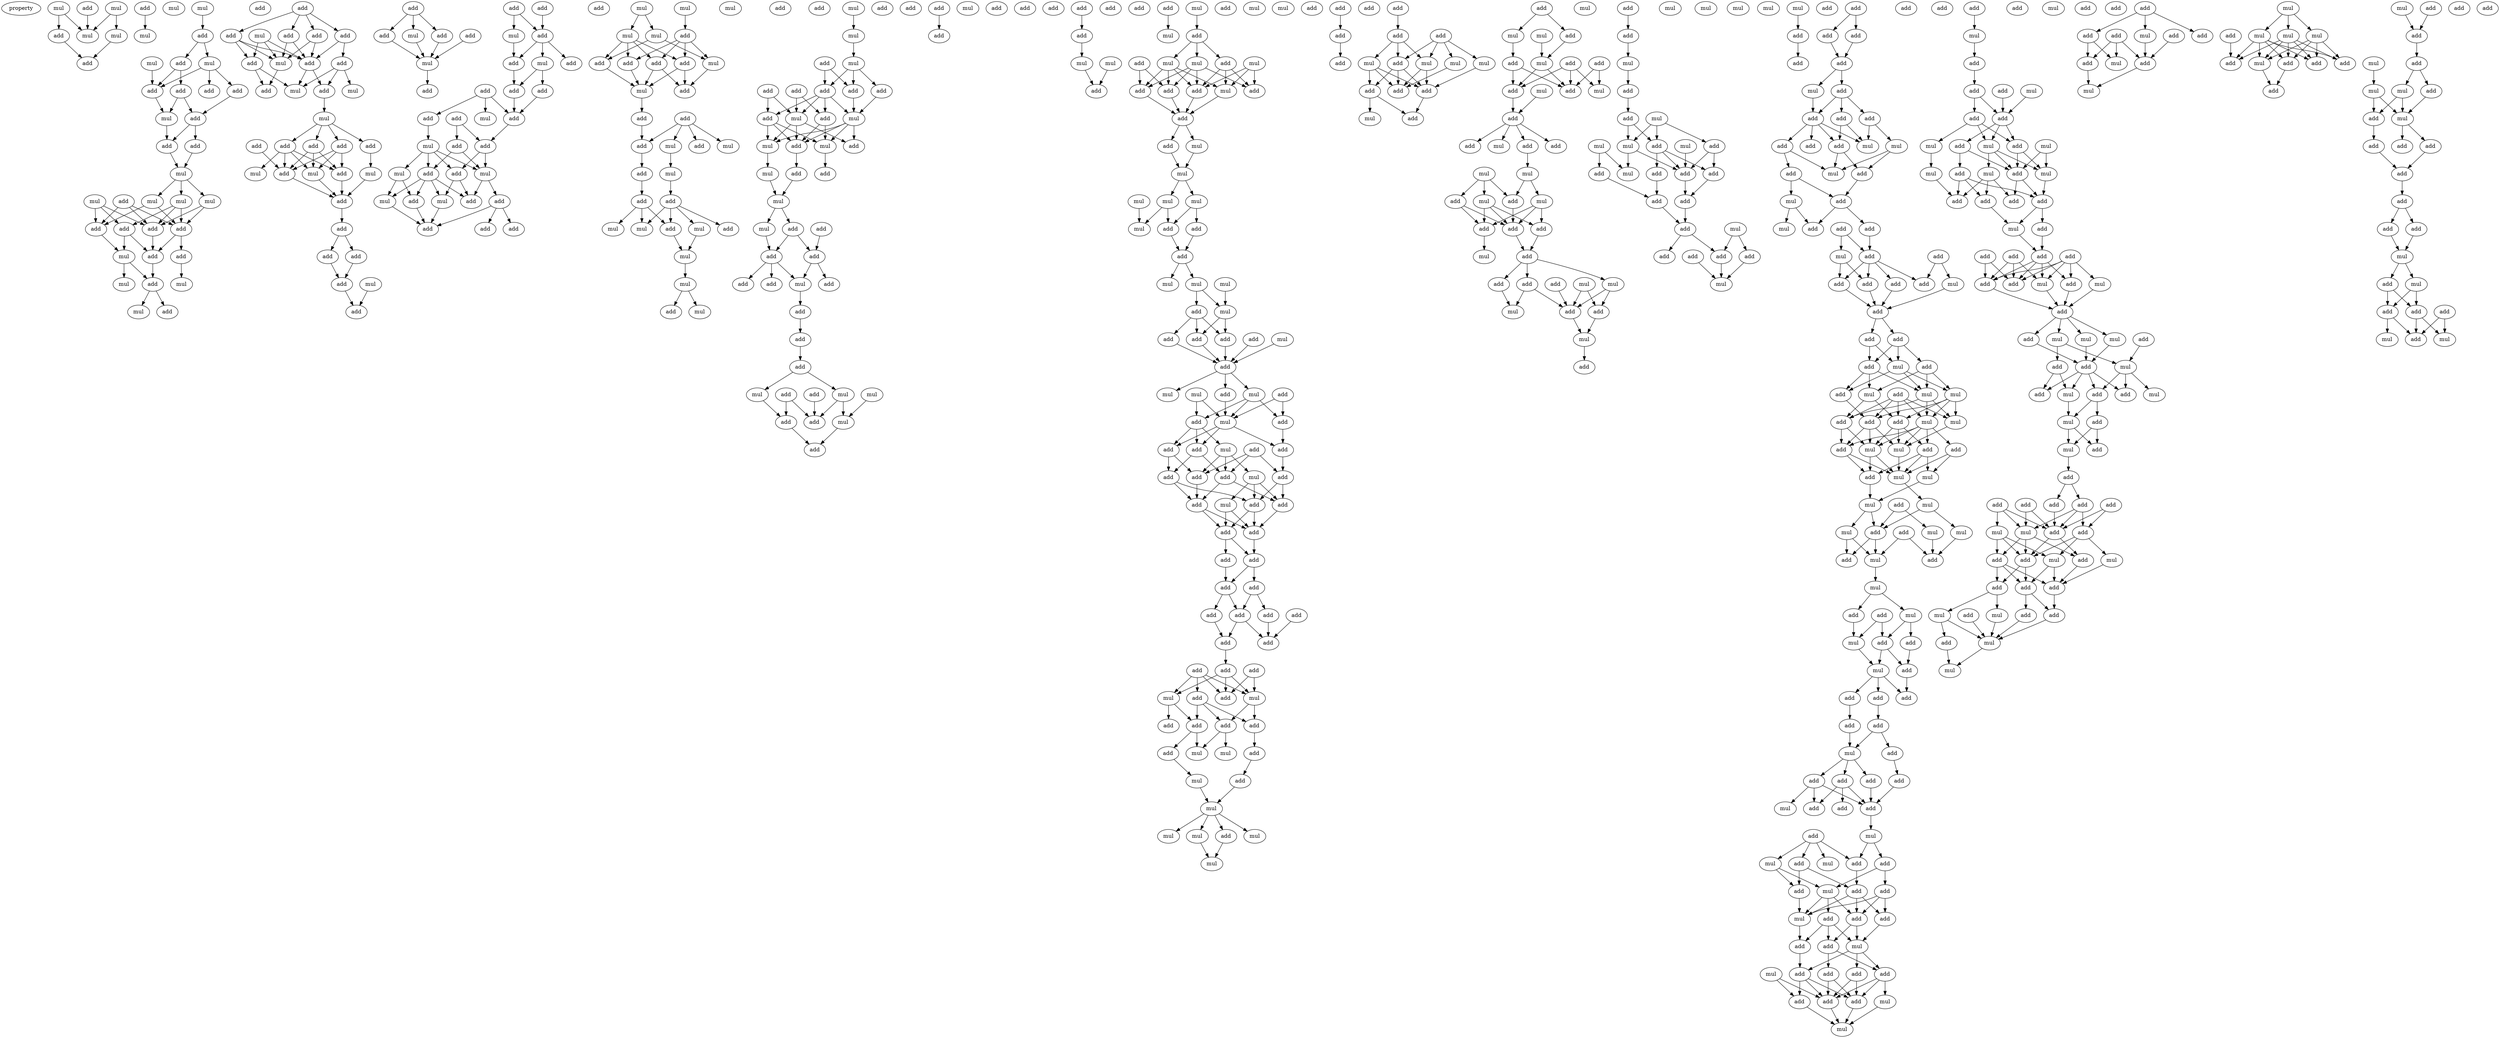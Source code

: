 digraph {
    node [fontcolor=black]
    property [mul=2,lf=1.2]
    0 [ label = mul ];
    1 [ label = mul ];
    2 [ label = add ];
    3 [ label = mul ];
    4 [ label = mul ];
    5 [ label = add ];
    6 [ label = add ];
    7 [ label = add ];
    8 [ label = mul ];
    9 [ label = mul ];
    10 [ label = mul ];
    11 [ label = add ];
    12 [ label = mul ];
    13 [ label = mul ];
    14 [ label = add ];
    15 [ label = add ];
    16 [ label = add ];
    17 [ label = add ];
    18 [ label = add ];
    19 [ label = add ];
    20 [ label = mul ];
    21 [ label = add ];
    22 [ label = add ];
    23 [ label = mul ];
    24 [ label = add ];
    25 [ label = mul ];
    26 [ label = mul ];
    27 [ label = mul ];
    28 [ label = mul ];
    29 [ label = add ];
    30 [ label = add ];
    31 [ label = add ];
    32 [ label = add ];
    33 [ label = add ];
    34 [ label = add ];
    35 [ label = mul ];
    36 [ label = mul ];
    37 [ label = add ];
    38 [ label = mul ];
    39 [ label = add ];
    40 [ label = mul ];
    41 [ label = add ];
    42 [ label = add ];
    43 [ label = add ];
    44 [ label = add ];
    45 [ label = mul ];
    46 [ label = add ];
    47 [ label = add ];
    48 [ label = add ];
    49 [ label = add ];
    50 [ label = add ];
    51 [ label = mul ];
    52 [ label = add ];
    53 [ label = mul ];
    54 [ label = add ];
    55 [ label = mul ];
    56 [ label = mul ];
    57 [ label = add ];
    58 [ label = add ];
    59 [ label = add ];
    60 [ label = add ];
    61 [ label = add ];
    62 [ label = mul ];
    63 [ label = mul ];
    64 [ label = add ];
    65 [ label = add ];
    66 [ label = mul ];
    67 [ label = add ];
    68 [ label = add ];
    69 [ label = add ];
    70 [ label = add ];
    71 [ label = add ];
    72 [ label = mul ];
    73 [ label = add ];
    74 [ label = add ];
    75 [ label = add ];
    76 [ label = mul ];
    77 [ label = add ];
    78 [ label = add ];
    79 [ label = mul ];
    80 [ label = add ];
    81 [ label = add ];
    82 [ label = add ];
    83 [ label = add ];
    84 [ label = mul ];
    85 [ label = add ];
    86 [ label = mul ];
    87 [ label = add ];
    88 [ label = add ];
    89 [ label = add ];
    90 [ label = add ];
    91 [ label = mul ];
    92 [ label = add ];
    93 [ label = add ];
    94 [ label = add ];
    95 [ label = add ];
    96 [ label = add ];
    97 [ label = add ];
    98 [ label = mul ];
    99 [ label = add ];
    100 [ label = add ];
    101 [ label = mul ];
    102 [ label = mul ];
    103 [ label = mul ];
    104 [ label = add ];
    105 [ label = add ];
    106 [ label = mul ];
    107 [ label = add ];
    108 [ label = add ];
    109 [ label = add ];
    110 [ label = add ];
    111 [ label = mul ];
    112 [ label = mul ];
    113 [ label = mul ];
    114 [ label = mul ];
    115 [ label = add ];
    116 [ label = mul ];
    117 [ label = add ];
    118 [ label = add ];
    119 [ label = add ];
    120 [ label = add ];
    121 [ label = add ];
    122 [ label = mul ];
    123 [ label = add ];
    124 [ label = add ];
    125 [ label = mul ];
    126 [ label = add ];
    127 [ label = add ];
    128 [ label = mul ];
    129 [ label = mul ];
    130 [ label = add ];
    131 [ label = add ];
    132 [ label = add ];
    133 [ label = add ];
    134 [ label = mul ];
    135 [ label = add ];
    136 [ label = mul ];
    137 [ label = mul ];
    138 [ label = mul ];
    139 [ label = mul ];
    140 [ label = mul ];
    141 [ label = add ];
    142 [ label = mul ];
    143 [ label = add ];
    144 [ label = add ];
    145 [ label = mul ];
    146 [ label = mul ];
    147 [ label = add ];
    148 [ label = add ];
    149 [ label = mul ];
    150 [ label = add ];
    151 [ label = add ];
    152 [ label = add ];
    153 [ label = add ];
    154 [ label = add ];
    155 [ label = add ];
    156 [ label = add ];
    157 [ label = add ];
    158 [ label = mul ];
    159 [ label = mul ];
    160 [ label = mul ];
    161 [ label = mul ];
    162 [ label = add ];
    163 [ label = add ];
    164 [ label = add ];
    165 [ label = mul ];
    166 [ label = add ];
    167 [ label = mul ];
    168 [ label = mul ];
    169 [ label = add ];
    170 [ label = add ];
    171 [ label = add ];
    172 [ label = add ];
    173 [ label = add ];
    174 [ label = add ];
    175 [ label = add ];
    176 [ label = add ];
    177 [ label = mul ];
    178 [ label = add ];
    179 [ label = add ];
    180 [ label = add ];
    181 [ label = add ];
    182 [ label = add ];
    183 [ label = mul ];
    184 [ label = mul ];
    185 [ label = add ];
    186 [ label = mul ];
    187 [ label = add ];
    188 [ label = add ];
    189 [ label = mul ];
    190 [ label = add ];
    191 [ label = mul ];
    192 [ label = add ];
    193 [ label = add ];
    194 [ label = add ];
    195 [ label = add ];
    196 [ label = add ];
    197 [ label = add ];
    198 [ label = add ];
    199 [ label = mul ];
    200 [ label = mul ];
    201 [ label = add ];
    202 [ label = add ];
    203 [ label = mul ];
    204 [ label = mul ];
    205 [ label = add ];
    206 [ label = add ];
    207 [ label = mul ];
    208 [ label = mul ];
    209 [ label = add ];
    210 [ label = mul ];
    211 [ label = add ];
    212 [ label = add ];
    213 [ label = mul ];
    214 [ label = add ];
    215 [ label = add ];
    216 [ label = add ];
    217 [ label = add ];
    218 [ label = mul ];
    219 [ label = add ];
    220 [ label = mul ];
    221 [ label = mul ];
    222 [ label = mul ];
    223 [ label = mul ];
    224 [ label = mul ];
    225 [ label = mul ];
    226 [ label = add ];
    227 [ label = mul ];
    228 [ label = add ];
    229 [ label = add ];
    230 [ label = mul ];
    231 [ label = mul ];
    232 [ label = mul ];
    233 [ label = add ];
    234 [ label = mul ];
    235 [ label = add ];
    236 [ label = add ];
    237 [ label = add ];
    238 [ label = mul ];
    239 [ label = add ];
    240 [ label = add ];
    241 [ label = add ];
    242 [ label = add ];
    243 [ label = mul ];
    244 [ label = mul ];
    245 [ label = mul ];
    246 [ label = add ];
    247 [ label = add ];
    248 [ label = mul ];
    249 [ label = add ];
    250 [ label = add ];
    251 [ label = mul ];
    252 [ label = add ];
    253 [ label = add ];
    254 [ label = mul ];
    255 [ label = add ];
    256 [ label = add ];
    257 [ label = add ];
    258 [ label = add ];
    259 [ label = mul ];
    260 [ label = add ];
    261 [ label = add ];
    262 [ label = add ];
    263 [ label = add ];
    264 [ label = add ];
    265 [ label = add ];
    266 [ label = add ];
    267 [ label = add ];
    268 [ label = add ];
    269 [ label = add ];
    270 [ label = add ];
    271 [ label = add ];
    272 [ label = add ];
    273 [ label = add ];
    274 [ label = add ];
    275 [ label = add ];
    276 [ label = add ];
    277 [ label = add ];
    278 [ label = mul ];
    279 [ label = add ];
    280 [ label = mul ];
    281 [ label = add ];
    282 [ label = add ];
    283 [ label = add ];
    284 [ label = add ];
    285 [ label = add ];
    286 [ label = add ];
    287 [ label = mul ];
    288 [ label = mul ];
    289 [ label = add ];
    290 [ label = mul ];
    291 [ label = add ];
    292 [ label = mul ];
    293 [ label = mul ];
    294 [ label = mul ];
    295 [ label = add ];
    296 [ label = mul ];
    297 [ label = add ];
    298 [ label = mul ];
    299 [ label = add ];
    300 [ label = add ];
    301 [ label = add ];
    302 [ label = add ];
    303 [ label = add ];
    304 [ label = add ];
    305 [ label = add ];
    306 [ label = mul ];
    307 [ label = add ];
    308 [ label = mul ];
    309 [ label = mul ];
    310 [ label = mul ];
    311 [ label = add ];
    312 [ label = add ];
    313 [ label = add ];
    314 [ label = mul ];
    315 [ label = add ];
    316 [ label = add ];
    317 [ label = mul ];
    318 [ label = mul ];
    319 [ label = add ];
    320 [ label = mul ];
    321 [ label = add ];
    322 [ label = add ];
    323 [ label = add ];
    324 [ label = add ];
    325 [ label = mul ];
    326 [ label = mul ];
    327 [ label = add ];
    328 [ label = add ];
    329 [ label = add ];
    330 [ label = mul ];
    331 [ label = add ];
    332 [ label = add ];
    333 [ label = mul ];
    334 [ label = mul ];
    335 [ label = add ];
    336 [ label = mul ];
    337 [ label = mul ];
    338 [ label = add ];
    339 [ label = add ];
    340 [ label = add ];
    341 [ label = add ];
    342 [ label = mul ];
    343 [ label = add ];
    344 [ label = add ];
    345 [ label = add ];
    346 [ label = add ];
    347 [ label = mul ];
    348 [ label = mul ];
    349 [ label = mul ];
    350 [ label = add ];
    351 [ label = add ];
    352 [ label = mul ];
    353 [ label = mul ];
    354 [ label = add ];
    355 [ label = add ];
    356 [ label = mul ];
    357 [ label = mul ];
    358 [ label = add ];
    359 [ label = mul ];
    360 [ label = mul ];
    361 [ label = add ];
    362 [ label = mul ];
    363 [ label = mul ];
    364 [ label = add ];
    365 [ label = add ];
    366 [ label = mul ];
    367 [ label = mul ];
    368 [ label = add ];
    369 [ label = mul ];
    370 [ label = add ];
    371 [ label = mul ];
    372 [ label = add ];
    373 [ label = add ];
    374 [ label = add ];
    375 [ label = add ];
    376 [ label = add ];
    377 [ label = add ];
    378 [ label = mul ];
    379 [ label = add ];
    380 [ label = add ];
    381 [ label = add ];
    382 [ label = add ];
    383 [ label = mul ];
    384 [ label = mul ];
    385 [ label = add ];
    386 [ label = add ];
    387 [ label = add ];
    388 [ label = add ];
    389 [ label = add ];
    390 [ label = add ];
    391 [ label = add ];
    392 [ label = add ];
    393 [ label = mul ];
    394 [ label = add ];
    395 [ label = add ];
    396 [ label = add ];
    397 [ label = add ];
    398 [ label = mul ];
    399 [ label = add ];
    400 [ label = add ];
    401 [ label = add ];
    402 [ label = mul ];
    403 [ label = add ];
    404 [ label = mul ];
    405 [ label = add ];
    406 [ label = add ];
    407 [ label = mul ];
    408 [ label = add ];
    409 [ label = add ];
    410 [ label = mul ];
    411 [ label = add ];
    412 [ label = mul ];
    413 [ label = add ];
    414 [ label = add ];
    415 [ label = mul ];
    416 [ label = add ];
    417 [ label = add ];
    418 [ label = add ];
    419 [ label = add ];
    420 [ label = add ];
    421 [ label = add ];
    422 [ label = add ];
    423 [ label = mul ];
    424 [ label = add ];
    425 [ label = add ];
    426 [ label = add ];
    427 [ label = mul ];
    428 [ label = mul ];
    429 [ label = mul ];
    430 [ label = add ];
    431 [ label = mul ];
    432 [ label = add ];
    433 [ label = add ];
    434 [ label = mul ];
    435 [ label = add ];
    436 [ label = mul ];
    437 [ label = mul ];
    438 [ label = add ];
    439 [ label = add ];
    440 [ label = add ];
    441 [ label = mul ];
    442 [ label = add ];
    443 [ label = mul ];
    444 [ label = add ];
    445 [ label = mul ];
    446 [ label = mul ];
    447 [ label = mul ];
    448 [ label = add ];
    449 [ label = add ];
    450 [ label = mul ];
    451 [ label = mul ];
    452 [ label = add ];
    453 [ label = mul ];
    454 [ label = add ];
    455 [ label = mul ];
    456 [ label = add ];
    457 [ label = add ];
    458 [ label = mul ];
    459 [ label = add ];
    460 [ label = add ];
    461 [ label = mul ];
    462 [ label = mul ];
    463 [ label = add ];
    464 [ label = add ];
    465 [ label = add ];
    466 [ label = add ];
    467 [ label = add ];
    468 [ label = add ];
    469 [ label = add ];
    470 [ label = mul ];
    471 [ label = add ];
    472 [ label = add ];
    473 [ label = add ];
    474 [ label = add ];
    475 [ label = add ];
    476 [ label = add ];
    477 [ label = mul ];
    478 [ label = add ];
    479 [ label = add ];
    480 [ label = add ];
    481 [ label = mul ];
    482 [ label = mul ];
    483 [ label = add ];
    484 [ label = add ];
    485 [ label = add ];
    486 [ label = mul ];
    487 [ label = add ];
    488 [ label = add ];
    489 [ label = add ];
    490 [ label = mul ];
    491 [ label = add ];
    492 [ label = add ];
    493 [ label = add ];
    494 [ label = mul ];
    495 [ label = mul ];
    496 [ label = add ];
    497 [ label = add ];
    498 [ label = mul ];
    499 [ label = add ];
    500 [ label = add ];
    501 [ label = add ];
    502 [ label = add ];
    503 [ label = add ];
    504 [ label = add ];
    505 [ label = add ];
    506 [ label = mul ];
    507 [ label = mul ];
    508 [ label = add ];
    509 [ label = add ];
    510 [ label = mul ];
    511 [ label = add ];
    512 [ label = mul ];
    513 [ label = add ];
    514 [ label = add ];
    515 [ label = mul ];
    516 [ label = add ];
    517 [ label = add ];
    518 [ label = add ];
    519 [ label = mul ];
    520 [ label = add ];
    521 [ label = add ];
    522 [ label = mul ];
    523 [ label = mul ];
    524 [ label = mul ];
    525 [ label = mul ];
    526 [ label = add ];
    527 [ label = add ];
    528 [ label = mul ];
    529 [ label = add ];
    530 [ label = add ];
    531 [ label = add ];
    532 [ label = add ];
    533 [ label = mul ];
    534 [ label = add ];
    535 [ label = add ];
    536 [ label = add ];
    537 [ label = add ];
    538 [ label = add ];
    539 [ label = add ];
    540 [ label = add ];
    541 [ label = mul ];
    542 [ label = mul ];
    543 [ label = add ];
    544 [ label = add ];
    545 [ label = add ];
    546 [ label = add ];
    547 [ label = mul ];
    548 [ label = mul ];
    549 [ label = mul ];
    550 [ label = add ];
    551 [ label = add ];
    552 [ label = mul ];
    553 [ label = add ];
    554 [ label = add ];
    555 [ label = mul ];
    556 [ label = mul ];
    557 [ label = add ];
    558 [ label = mul ];
    559 [ label = add ];
    560 [ label = mul ];
    561 [ label = add ];
    562 [ label = add ];
    563 [ label = add ];
    564 [ label = add ];
    565 [ label = add ];
    566 [ label = add ];
    567 [ label = add ];
    568 [ label = add ];
    569 [ label = add ];
    570 [ label = add ];
    571 [ label = mul ];
    572 [ label = mul ];
    573 [ label = add ];
    574 [ label = add ];
    575 [ label = mul ];
    576 [ label = mul ];
    577 [ label = add ];
    578 [ label = add ];
    579 [ label = add ];
    580 [ label = add ];
    581 [ label = add ];
    582 [ label = mul ];
    583 [ label = mul ];
    584 [ label = add ];
    585 [ label = add ];
    586 [ label = mul ];
    587 [ label = add ];
    588 [ label = mul ];
    589 [ label = add ];
    590 [ label = add ];
    591 [ label = add ];
    592 [ label = add ];
    593 [ label = add ];
    594 [ label = mul ];
    595 [ label = mul ];
    596 [ label = add ];
    597 [ label = add ];
    598 [ label = mul ];
    599 [ label = mul ];
    600 [ label = mul ];
    601 [ label = add ];
    602 [ label = mul ];
    603 [ label = mul ];
    604 [ label = add ];
    605 [ label = add ];
    606 [ label = add ];
    607 [ label = mul ];
    608 [ label = add ];
    609 [ label = add ];
    610 [ label = mul ];
    611 [ label = add ];
    612 [ label = add ];
    613 [ label = add ];
    614 [ label = mul ];
    615 [ label = add ];
    616 [ label = mul ];
    617 [ label = mul ];
    618 [ label = add ];
    619 [ label = add ];
    620 [ label = mul ];
    621 [ label = add ];
    622 [ label = add ];
    623 [ label = add ];
    624 [ label = add ];
    625 [ label = add ];
    626 [ label = add ];
    627 [ label = add ];
    628 [ label = add ];
    629 [ label = mul ];
    630 [ label = mul ];
    631 [ label = add ];
    632 [ label = add ];
    633 [ label = add ];
    634 [ label = add ];
    635 [ label = mul ];
    636 [ label = add ];
    637 [ label = mul ];
    0 -> 3 [ name = 0 ];
    0 -> 5 [ name = 1 ];
    1 -> 3 [ name = 2 ];
    1 -> 4 [ name = 3 ];
    2 -> 3 [ name = 4 ];
    4 -> 6 [ name = 5 ];
    5 -> 6 [ name = 6 ];
    7 -> 8 [ name = 7 ];
    10 -> 11 [ name = 8 ];
    11 -> 13 [ name = 9 ];
    11 -> 14 [ name = 10 ];
    12 -> 16 [ name = 11 ];
    13 -> 15 [ name = 12 ];
    13 -> 16 [ name = 13 ];
    13 -> 18 [ name = 14 ];
    14 -> 16 [ name = 15 ];
    14 -> 17 [ name = 16 ];
    15 -> 19 [ name = 17 ];
    16 -> 20 [ name = 18 ];
    17 -> 19 [ name = 19 ];
    17 -> 20 [ name = 20 ];
    19 -> 21 [ name = 21 ];
    19 -> 22 [ name = 22 ];
    20 -> 21 [ name = 23 ];
    21 -> 23 [ name = 24 ];
    22 -> 23 [ name = 25 ];
    23 -> 26 [ name = 26 ];
    23 -> 27 [ name = 27 ];
    23 -> 28 [ name = 28 ];
    24 -> 29 [ name = 29 ];
    24 -> 31 [ name = 30 ];
    24 -> 32 [ name = 31 ];
    25 -> 29 [ name = 32 ];
    25 -> 30 [ name = 33 ];
    25 -> 31 [ name = 34 ];
    26 -> 30 [ name = 35 ];
    26 -> 31 [ name = 36 ];
    26 -> 32 [ name = 37 ];
    27 -> 29 [ name = 38 ];
    27 -> 32 [ name = 39 ];
    28 -> 31 [ name = 40 ];
    28 -> 32 [ name = 41 ];
    29 -> 35 [ name = 42 ];
    30 -> 33 [ name = 43 ];
    30 -> 35 [ name = 44 ];
    31 -> 33 [ name = 45 ];
    32 -> 33 [ name = 46 ];
    32 -> 34 [ name = 47 ];
    33 -> 37 [ name = 48 ];
    34 -> 38 [ name = 49 ];
    35 -> 36 [ name = 50 ];
    35 -> 37 [ name = 51 ];
    37 -> 40 [ name = 52 ];
    37 -> 41 [ name = 53 ];
    42 -> 43 [ name = 54 ];
    42 -> 44 [ name = 55 ];
    42 -> 46 [ name = 56 ];
    42 -> 47 [ name = 57 ];
    43 -> 48 [ name = 58 ];
    43 -> 51 [ name = 59 ];
    44 -> 48 [ name = 60 ];
    44 -> 50 [ name = 61 ];
    45 -> 48 [ name = 62 ];
    45 -> 49 [ name = 63 ];
    45 -> 51 [ name = 64 ];
    46 -> 48 [ name = 65 ];
    46 -> 51 [ name = 66 ];
    47 -> 48 [ name = 67 ];
    47 -> 49 [ name = 68 ];
    47 -> 51 [ name = 69 ];
    48 -> 52 [ name = 70 ];
    48 -> 53 [ name = 71 ];
    49 -> 53 [ name = 72 ];
    49 -> 54 [ name = 73 ];
    50 -> 52 [ name = 74 ];
    50 -> 53 [ name = 75 ];
    50 -> 55 [ name = 76 ];
    51 -> 54 [ name = 77 ];
    52 -> 56 [ name = 78 ];
    56 -> 57 [ name = 79 ];
    56 -> 58 [ name = 80 ];
    56 -> 59 [ name = 81 ];
    56 -> 60 [ name = 82 ];
    57 -> 62 [ name = 83 ];
    57 -> 64 [ name = 84 ];
    57 -> 65 [ name = 85 ];
    58 -> 66 [ name = 86 ];
    59 -> 62 [ name = 87 ];
    59 -> 63 [ name = 88 ];
    59 -> 64 [ name = 89 ];
    59 -> 65 [ name = 90 ];
    60 -> 62 [ name = 91 ];
    60 -> 64 [ name = 92 ];
    60 -> 65 [ name = 93 ];
    61 -> 64 [ name = 94 ];
    62 -> 67 [ name = 95 ];
    64 -> 67 [ name = 96 ];
    65 -> 67 [ name = 97 ];
    66 -> 67 [ name = 98 ];
    67 -> 68 [ name = 99 ];
    68 -> 69 [ name = 100 ];
    68 -> 70 [ name = 101 ];
    69 -> 71 [ name = 102 ];
    70 -> 71 [ name = 103 ];
    71 -> 73 [ name = 104 ];
    72 -> 73 [ name = 105 ];
    74 -> 75 [ name = 106 ];
    74 -> 76 [ name = 107 ];
    74 -> 77 [ name = 108 ];
    75 -> 79 [ name = 109 ];
    76 -> 79 [ name = 110 ];
    77 -> 79 [ name = 111 ];
    78 -> 79 [ name = 112 ];
    79 -> 80 [ name = 113 ];
    81 -> 83 [ name = 114 ];
    81 -> 84 [ name = 115 ];
    82 -> 83 [ name = 116 ];
    83 -> 85 [ name = 117 ];
    83 -> 86 [ name = 118 ];
    83 -> 87 [ name = 119 ];
    84 -> 85 [ name = 120 ];
    85 -> 90 [ name = 121 ];
    86 -> 88 [ name = 122 ];
    86 -> 90 [ name = 123 ];
    88 -> 92 [ name = 124 ];
    89 -> 91 [ name = 125 ];
    89 -> 92 [ name = 126 ];
    89 -> 94 [ name = 127 ];
    90 -> 92 [ name = 128 ];
    92 -> 96 [ name = 129 ];
    93 -> 96 [ name = 130 ];
    93 -> 97 [ name = 131 ];
    94 -> 98 [ name = 132 ];
    96 -> 100 [ name = 133 ];
    96 -> 102 [ name = 134 ];
    97 -> 99 [ name = 135 ];
    97 -> 102 [ name = 136 ];
    98 -> 99 [ name = 137 ];
    98 -> 100 [ name = 138 ];
    98 -> 101 [ name = 139 ];
    98 -> 102 [ name = 140 ];
    99 -> 103 [ name = 141 ];
    99 -> 104 [ name = 142 ];
    99 -> 106 [ name = 143 ];
    99 -> 107 [ name = 144 ];
    100 -> 103 [ name = 145 ];
    100 -> 107 [ name = 146 ];
    101 -> 104 [ name = 147 ];
    101 -> 106 [ name = 148 ];
    102 -> 105 [ name = 149 ];
    102 -> 107 [ name = 150 ];
    103 -> 109 [ name = 151 ];
    104 -> 109 [ name = 152 ];
    105 -> 108 [ name = 153 ];
    105 -> 109 [ name = 154 ];
    105 -> 110 [ name = 155 ];
    106 -> 109 [ name = 156 ];
    111 -> 115 [ name = 157 ];
    112 -> 113 [ name = 158 ];
    112 -> 114 [ name = 159 ];
    113 -> 116 [ name = 160 ];
    113 -> 117 [ name = 161 ];
    114 -> 117 [ name = 162 ];
    114 -> 118 [ name = 163 ];
    114 -> 119 [ name = 164 ];
    114 -> 120 [ name = 165 ];
    115 -> 116 [ name = 166 ];
    115 -> 118 [ name = 167 ];
    115 -> 119 [ name = 168 ];
    115 -> 120 [ name = 169 ];
    116 -> 121 [ name = 170 ];
    117 -> 122 [ name = 171 ];
    118 -> 122 [ name = 172 ];
    119 -> 121 [ name = 173 ];
    119 -> 122 [ name = 174 ];
    120 -> 121 [ name = 175 ];
    120 -> 122 [ name = 176 ];
    122 -> 123 [ name = 177 ];
    123 -> 126 [ name = 178 ];
    124 -> 125 [ name = 179 ];
    124 -> 126 [ name = 180 ];
    124 -> 127 [ name = 181 ];
    124 -> 128 [ name = 182 ];
    125 -> 129 [ name = 183 ];
    126 -> 130 [ name = 184 ];
    129 -> 132 [ name = 185 ];
    130 -> 131 [ name = 186 ];
    131 -> 133 [ name = 187 ];
    131 -> 134 [ name = 188 ];
    131 -> 136 [ name = 189 ];
    132 -> 133 [ name = 190 ];
    132 -> 134 [ name = 191 ];
    132 -> 135 [ name = 192 ];
    132 -> 137 [ name = 193 ];
    133 -> 138 [ name = 194 ];
    137 -> 138 [ name = 195 ];
    138 -> 140 [ name = 196 ];
    140 -> 141 [ name = 197 ];
    140 -> 142 [ name = 198 ];
    145 -> 146 [ name = 199 ];
    146 -> 149 [ name = 200 ];
    149 -> 151 [ name = 201 ];
    149 -> 152 [ name = 202 ];
    149 -> 154 [ name = 203 ];
    150 -> 151 [ name = 204 ];
    150 -> 152 [ name = 205 ];
    151 -> 159 [ name = 206 ];
    152 -> 156 [ name = 207 ];
    152 -> 157 [ name = 208 ];
    152 -> 158 [ name = 209 ];
    152 -> 159 [ name = 210 ];
    153 -> 156 [ name = 211 ];
    153 -> 158 [ name = 212 ];
    154 -> 159 [ name = 213 ];
    155 -> 157 [ name = 214 ];
    155 -> 158 [ name = 215 ];
    156 -> 160 [ name = 216 ];
    156 -> 162 [ name = 217 ];
    157 -> 160 [ name = 218 ];
    157 -> 161 [ name = 219 ];
    157 -> 162 [ name = 220 ];
    158 -> 161 [ name = 221 ];
    158 -> 162 [ name = 222 ];
    158 -> 163 [ name = 223 ];
    159 -> 160 [ name = 224 ];
    159 -> 161 [ name = 225 ];
    159 -> 162 [ name = 226 ];
    159 -> 163 [ name = 227 ];
    160 -> 164 [ name = 228 ];
    161 -> 165 [ name = 229 ];
    162 -> 166 [ name = 230 ];
    165 -> 167 [ name = 231 ];
    166 -> 167 [ name = 232 ];
    167 -> 168 [ name = 233 ];
    167 -> 169 [ name = 234 ];
    168 -> 173 [ name = 235 ];
    169 -> 172 [ name = 236 ];
    169 -> 173 [ name = 237 ];
    170 -> 172 [ name = 238 ];
    171 -> 175 [ name = 239 ];
    172 -> 174 [ name = 240 ];
    172 -> 177 [ name = 241 ];
    173 -> 176 [ name = 242 ];
    173 -> 177 [ name = 243 ];
    173 -> 178 [ name = 244 ];
    177 -> 179 [ name = 245 ];
    179 -> 180 [ name = 246 ];
    180 -> 181 [ name = 247 ];
    181 -> 183 [ name = 248 ];
    181 -> 184 [ name = 249 ];
    182 -> 188 [ name = 250 ];
    183 -> 187 [ name = 251 ];
    184 -> 188 [ name = 252 ];
    184 -> 189 [ name = 253 ];
    185 -> 187 [ name = 254 ];
    185 -> 188 [ name = 255 ];
    186 -> 189 [ name = 256 ];
    187 -> 190 [ name = 257 ];
    189 -> 190 [ name = 258 ];
    195 -> 196 [ name = 259 ];
    196 -> 200 [ name = 260 ];
    199 -> 201 [ name = 261 ];
    200 -> 201 [ name = 262 ];
    202 -> 204 [ name = 263 ];
    203 -> 206 [ name = 264 ];
    206 -> 207 [ name = 265 ];
    206 -> 208 [ name = 266 ];
    206 -> 211 [ name = 267 ];
    207 -> 212 [ name = 268 ];
    207 -> 213 [ name = 269 ];
    207 -> 214 [ name = 270 ];
    207 -> 215 [ name = 271 ];
    208 -> 212 [ name = 272 ];
    208 -> 214 [ name = 273 ];
    208 -> 215 [ name = 274 ];
    208 -> 216 [ name = 275 ];
    209 -> 212 [ name = 276 ];
    209 -> 215 [ name = 277 ];
    210 -> 213 [ name = 278 ];
    210 -> 214 [ name = 279 ];
    210 -> 216 [ name = 280 ];
    211 -> 213 [ name = 281 ];
    211 -> 214 [ name = 282 ];
    211 -> 216 [ name = 283 ];
    212 -> 217 [ name = 284 ];
    213 -> 217 [ name = 285 ];
    214 -> 217 [ name = 286 ];
    215 -> 217 [ name = 287 ];
    217 -> 219 [ name = 288 ];
    217 -> 220 [ name = 289 ];
    219 -> 222 [ name = 290 ];
    220 -> 222 [ name = 291 ];
    222 -> 223 [ name = 292 ];
    222 -> 225 [ name = 293 ];
    223 -> 227 [ name = 294 ];
    223 -> 228 [ name = 295 ];
    224 -> 227 [ name = 296 ];
    225 -> 226 [ name = 297 ];
    225 -> 228 [ name = 298 ];
    226 -> 229 [ name = 299 ];
    228 -> 229 [ name = 300 ];
    229 -> 230 [ name = 301 ];
    229 -> 232 [ name = 302 ];
    230 -> 233 [ name = 303 ];
    230 -> 234 [ name = 304 ];
    231 -> 234 [ name = 305 ];
    233 -> 236 [ name = 306 ];
    233 -> 237 [ name = 307 ];
    233 -> 239 [ name = 308 ];
    234 -> 236 [ name = 309 ];
    234 -> 237 [ name = 310 ];
    235 -> 240 [ name = 311 ];
    236 -> 240 [ name = 312 ];
    237 -> 240 [ name = 313 ];
    238 -> 240 [ name = 314 ];
    239 -> 240 [ name = 315 ];
    240 -> 241 [ name = 316 ];
    240 -> 244 [ name = 317 ];
    240 -> 245 [ name = 318 ];
    241 -> 248 [ name = 319 ];
    242 -> 247 [ name = 320 ];
    242 -> 248 [ name = 321 ];
    243 -> 246 [ name = 322 ];
    243 -> 248 [ name = 323 ];
    244 -> 246 [ name = 324 ];
    244 -> 247 [ name = 325 ];
    244 -> 248 [ name = 326 ];
    246 -> 249 [ name = 327 ];
    246 -> 250 [ name = 328 ];
    246 -> 251 [ name = 329 ];
    247 -> 252 [ name = 330 ];
    248 -> 249 [ name = 331 ];
    248 -> 250 [ name = 332 ];
    248 -> 252 [ name = 333 ];
    249 -> 255 [ name = 334 ];
    249 -> 256 [ name = 335 ];
    250 -> 255 [ name = 336 ];
    250 -> 258 [ name = 337 ];
    251 -> 254 [ name = 338 ];
    251 -> 256 [ name = 339 ];
    251 -> 258 [ name = 340 ];
    252 -> 257 [ name = 341 ];
    253 -> 256 [ name = 342 ];
    253 -> 257 [ name = 343 ];
    253 -> 258 [ name = 344 ];
    254 -> 259 [ name = 345 ];
    254 -> 260 [ name = 346 ];
    254 -> 262 [ name = 347 ];
    255 -> 260 [ name = 348 ];
    255 -> 261 [ name = 349 ];
    256 -> 261 [ name = 350 ];
    257 -> 260 [ name = 351 ];
    257 -> 262 [ name = 352 ];
    258 -> 261 [ name = 353 ];
    258 -> 262 [ name = 354 ];
    259 -> 263 [ name = 355 ];
    259 -> 264 [ name = 356 ];
    260 -> 263 [ name = 357 ];
    260 -> 264 [ name = 358 ];
    261 -> 263 [ name = 359 ];
    261 -> 264 [ name = 360 ];
    262 -> 264 [ name = 361 ];
    263 -> 265 [ name = 362 ];
    263 -> 266 [ name = 363 ];
    264 -> 265 [ name = 364 ];
    265 -> 267 [ name = 365 ];
    265 -> 268 [ name = 366 ];
    266 -> 267 [ name = 367 ];
    267 -> 269 [ name = 368 ];
    267 -> 270 [ name = 369 ];
    268 -> 269 [ name = 370 ];
    268 -> 272 [ name = 371 ];
    269 -> 273 [ name = 372 ];
    269 -> 274 [ name = 373 ];
    270 -> 274 [ name = 374 ];
    271 -> 273 [ name = 375 ];
    272 -> 273 [ name = 376 ];
    274 -> 275 [ name = 377 ];
    275 -> 278 [ name = 378 ];
    275 -> 279 [ name = 379 ];
    275 -> 280 [ name = 380 ];
    276 -> 279 [ name = 381 ];
    276 -> 280 [ name = 382 ];
    277 -> 278 [ name = 383 ];
    277 -> 279 [ name = 384 ];
    277 -> 280 [ name = 385 ];
    277 -> 281 [ name = 386 ];
    278 -> 283 [ name = 387 ];
    278 -> 284 [ name = 388 ];
    280 -> 282 [ name = 389 ];
    280 -> 285 [ name = 390 ];
    281 -> 282 [ name = 391 ];
    281 -> 284 [ name = 392 ];
    281 -> 285 [ name = 393 ];
    282 -> 287 [ name = 394 ];
    282 -> 288 [ name = 395 ];
    284 -> 286 [ name = 396 ];
    284 -> 288 [ name = 397 ];
    285 -> 289 [ name = 398 ];
    286 -> 290 [ name = 399 ];
    289 -> 291 [ name = 400 ];
    290 -> 292 [ name = 401 ];
    291 -> 292 [ name = 402 ];
    292 -> 293 [ name = 403 ];
    292 -> 294 [ name = 404 ];
    292 -> 295 [ name = 405 ];
    292 -> 296 [ name = 406 ];
    294 -> 298 [ name = 407 ];
    295 -> 298 [ name = 408 ];
    299 -> 301 [ name = 409 ];
    301 -> 302 [ name = 410 ];
    303 -> 304 [ name = 411 ];
    304 -> 307 [ name = 412 ];
    304 -> 309 [ name = 413 ];
    304 -> 310 [ name = 414 ];
    305 -> 306 [ name = 415 ];
    305 -> 307 [ name = 416 ];
    305 -> 308 [ name = 417 ];
    305 -> 310 [ name = 418 ];
    306 -> 313 [ name = 419 ];
    307 -> 311 [ name = 420 ];
    307 -> 312 [ name = 421 ];
    307 -> 313 [ name = 422 ];
    308 -> 312 [ name = 423 ];
    309 -> 311 [ name = 424 ];
    309 -> 312 [ name = 425 ];
    309 -> 313 [ name = 426 ];
    310 -> 312 [ name = 427 ];
    310 -> 313 [ name = 428 ];
    311 -> 314 [ name = 429 ];
    311 -> 315 [ name = 430 ];
    312 -> 315 [ name = 431 ];
    316 -> 318 [ name = 432 ];
    316 -> 319 [ name = 433 ];
    317 -> 320 [ name = 434 ];
    318 -> 322 [ name = 435 ];
    319 -> 320 [ name = 436 ];
    320 -> 324 [ name = 437 ];
    320 -> 327 [ name = 438 ];
    321 -> 324 [ name = 439 ];
    321 -> 326 [ name = 440 ];
    321 -> 327 [ name = 441 ];
    322 -> 324 [ name = 442 ];
    322 -> 327 [ name = 443 ];
    323 -> 324 [ name = 444 ];
    323 -> 326 [ name = 445 ];
    325 -> 328 [ name = 446 ];
    327 -> 328 [ name = 447 ];
    328 -> 329 [ name = 448 ];
    328 -> 330 [ name = 449 ];
    328 -> 331 [ name = 450 ];
    328 -> 332 [ name = 451 ];
    331 -> 333 [ name = 452 ];
    333 -> 335 [ name = 453 ];
    333 -> 337 [ name = 454 ];
    334 -> 335 [ name = 455 ];
    334 -> 336 [ name = 456 ];
    334 -> 338 [ name = 457 ];
    335 -> 340 [ name = 458 ];
    336 -> 339 [ name = 459 ];
    336 -> 340 [ name = 460 ];
    336 -> 341 [ name = 461 ];
    337 -> 339 [ name = 462 ];
    337 -> 340 [ name = 463 ];
    337 -> 341 [ name = 464 ];
    338 -> 339 [ name = 465 ];
    338 -> 340 [ name = 466 ];
    339 -> 342 [ name = 467 ];
    340 -> 343 [ name = 468 ];
    341 -> 343 [ name = 469 ];
    343 -> 344 [ name = 470 ];
    343 -> 346 [ name = 471 ];
    343 -> 348 [ name = 472 ];
    344 -> 349 [ name = 473 ];
    345 -> 351 [ name = 474 ];
    346 -> 349 [ name = 475 ];
    346 -> 351 [ name = 476 ];
    347 -> 350 [ name = 477 ];
    347 -> 351 [ name = 478 ];
    348 -> 350 [ name = 479 ];
    348 -> 351 [ name = 480 ];
    350 -> 352 [ name = 481 ];
    351 -> 352 [ name = 482 ];
    352 -> 354 [ name = 483 ];
    355 -> 358 [ name = 484 ];
    358 -> 360 [ name = 485 ];
    360 -> 361 [ name = 486 ];
    361 -> 364 [ name = 487 ];
    363 -> 365 [ name = 488 ];
    363 -> 366 [ name = 489 ];
    363 -> 368 [ name = 490 ];
    364 -> 366 [ name = 491 ];
    364 -> 368 [ name = 492 ];
    365 -> 370 [ name = 493 ];
    365 -> 374 [ name = 494 ];
    366 -> 370 [ name = 495 ];
    366 -> 371 [ name = 496 ];
    367 -> 371 [ name = 497 ];
    367 -> 372 [ name = 498 ];
    368 -> 370 [ name = 499 ];
    368 -> 373 [ name = 500 ];
    368 -> 374 [ name = 501 ];
    369 -> 370 [ name = 502 ];
    370 -> 376 [ name = 503 ];
    372 -> 375 [ name = 504 ];
    373 -> 375 [ name = 505 ];
    374 -> 376 [ name = 506 ];
    375 -> 377 [ name = 507 ];
    376 -> 377 [ name = 508 ];
    377 -> 380 [ name = 509 ];
    377 -> 381 [ name = 510 ];
    378 -> 381 [ name = 511 ];
    378 -> 382 [ name = 512 ];
    379 -> 383 [ name = 513 ];
    381 -> 383 [ name = 514 ];
    382 -> 383 [ name = 515 ];
    384 -> 386 [ name = 516 ];
    386 -> 387 [ name = 517 ];
    388 -> 390 [ name = 518 ];
    388 -> 391 [ name = 519 ];
    390 -> 392 [ name = 520 ];
    391 -> 392 [ name = 521 ];
    392 -> 393 [ name = 522 ];
    392 -> 394 [ name = 523 ];
    393 -> 397 [ name = 524 ];
    394 -> 395 [ name = 525 ];
    394 -> 396 [ name = 526 ];
    394 -> 397 [ name = 527 ];
    395 -> 398 [ name = 528 ];
    395 -> 402 [ name = 529 ];
    396 -> 401 [ name = 530 ];
    396 -> 402 [ name = 531 ];
    397 -> 399 [ name = 532 ];
    397 -> 400 [ name = 533 ];
    397 -> 401 [ name = 534 ];
    397 -> 402 [ name = 535 ];
    398 -> 403 [ name = 536 ];
    398 -> 404 [ name = 537 ];
    399 -> 404 [ name = 538 ];
    399 -> 405 [ name = 539 ];
    401 -> 403 [ name = 540 ];
    401 -> 404 [ name = 541 ];
    403 -> 406 [ name = 542 ];
    405 -> 406 [ name = 543 ];
    405 -> 407 [ name = 544 ];
    406 -> 408 [ name = 545 ];
    406 -> 411 [ name = 546 ];
    407 -> 408 [ name = 547 ];
    407 -> 410 [ name = 548 ];
    409 -> 412 [ name = 549 ];
    409 -> 413 [ name = 550 ];
    411 -> 413 [ name = 551 ];
    412 -> 418 [ name = 552 ];
    412 -> 419 [ name = 553 ];
    413 -> 416 [ name = 554 ];
    413 -> 417 [ name = 555 ];
    413 -> 418 [ name = 556 ];
    413 -> 419 [ name = 557 ];
    414 -> 415 [ name = 558 ];
    414 -> 417 [ name = 559 ];
    415 -> 420 [ name = 560 ];
    416 -> 420 [ name = 561 ];
    418 -> 420 [ name = 562 ];
    419 -> 420 [ name = 563 ];
    420 -> 421 [ name = 564 ];
    420 -> 422 [ name = 565 ];
    421 -> 423 [ name = 566 ];
    421 -> 424 [ name = 567 ];
    421 -> 425 [ name = 568 ];
    422 -> 423 [ name = 569 ];
    422 -> 424 [ name = 570 ];
    423 -> 426 [ name = 571 ];
    423 -> 428 [ name = 572 ];
    423 -> 429 [ name = 573 ];
    424 -> 426 [ name = 574 ];
    424 -> 427 [ name = 575 ];
    424 -> 428 [ name = 576 ];
    425 -> 427 [ name = 577 ];
    425 -> 428 [ name = 578 ];
    425 -> 429 [ name = 579 ];
    426 -> 432 [ name = 580 ];
    427 -> 433 [ name = 581 ];
    427 -> 435 [ name = 582 ];
    428 -> 431 [ name = 583 ];
    428 -> 434 [ name = 584 ];
    428 -> 435 [ name = 585 ];
    429 -> 431 [ name = 586 ];
    429 -> 432 [ name = 587 ];
    429 -> 433 [ name = 588 ];
    429 -> 434 [ name = 589 ];
    430 -> 431 [ name = 590 ];
    430 -> 432 [ name = 591 ];
    430 -> 433 [ name = 592 ];
    430 -> 434 [ name = 593 ];
    430 -> 435 [ name = 594 ];
    431 -> 437 [ name = 595 ];
    432 -> 436 [ name = 596 ];
    432 -> 437 [ name = 597 ];
    432 -> 440 [ name = 598 ];
    433 -> 436 [ name = 599 ];
    433 -> 437 [ name = 600 ];
    433 -> 439 [ name = 601 ];
    434 -> 436 [ name = 602 ];
    434 -> 437 [ name = 603 ];
    434 -> 438 [ name = 604 ];
    434 -> 439 [ name = 605 ];
    434 -> 440 [ name = 606 ];
    435 -> 436 [ name = 607 ];
    435 -> 440 [ name = 608 ];
    436 -> 441 [ name = 609 ];
    436 -> 442 [ name = 610 ];
    437 -> 441 [ name = 611 ];
    438 -> 441 [ name = 612 ];
    438 -> 443 [ name = 613 ];
    439 -> 441 [ name = 614 ];
    439 -> 442 [ name = 615 ];
    439 -> 443 [ name = 616 ];
    440 -> 441 [ name = 617 ];
    440 -> 442 [ name = 618 ];
    441 -> 445 [ name = 619 ];
    442 -> 446 [ name = 620 ];
    443 -> 446 [ name = 621 ];
    444 -> 448 [ name = 622 ];
    444 -> 450 [ name = 623 ];
    445 -> 447 [ name = 624 ];
    445 -> 448 [ name = 625 ];
    446 -> 448 [ name = 626 ];
    446 -> 451 [ name = 627 ];
    447 -> 454 [ name = 628 ];
    448 -> 452 [ name = 629 ];
    448 -> 453 [ name = 630 ];
    449 -> 453 [ name = 631 ];
    449 -> 454 [ name = 632 ];
    450 -> 454 [ name = 633 ];
    451 -> 452 [ name = 634 ];
    451 -> 453 [ name = 635 ];
    453 -> 455 [ name = 636 ];
    455 -> 457 [ name = 637 ];
    455 -> 458 [ name = 638 ];
    456 -> 460 [ name = 639 ];
    456 -> 461 [ name = 640 ];
    457 -> 461 [ name = 641 ];
    458 -> 459 [ name = 642 ];
    458 -> 460 [ name = 643 ];
    459 -> 463 [ name = 644 ];
    460 -> 462 [ name = 645 ];
    460 -> 463 [ name = 646 ];
    461 -> 462 [ name = 647 ];
    462 -> 464 [ name = 648 ];
    462 -> 466 [ name = 649 ];
    462 -> 467 [ name = 650 ];
    463 -> 464 [ name = 651 ];
    466 -> 469 [ name = 652 ];
    467 -> 468 [ name = 653 ];
    468 -> 470 [ name = 654 ];
    468 -> 471 [ name = 655 ];
    469 -> 470 [ name = 656 ];
    470 -> 472 [ name = 657 ];
    470 -> 474 [ name = 658 ];
    470 -> 475 [ name = 659 ];
    471 -> 473 [ name = 660 ];
    472 -> 479 [ name = 661 ];
    473 -> 479 [ name = 662 ];
    474 -> 476 [ name = 663 ];
    474 -> 478 [ name = 664 ];
    474 -> 479 [ name = 665 ];
    475 -> 476 [ name = 666 ];
    475 -> 477 [ name = 667 ];
    475 -> 479 [ name = 668 ];
    479 -> 481 [ name = 669 ];
    480 -> 482 [ name = 670 ];
    480 -> 483 [ name = 671 ];
    480 -> 485 [ name = 672 ];
    480 -> 486 [ name = 673 ];
    481 -> 483 [ name = 674 ];
    481 -> 484 [ name = 675 ];
    482 -> 488 [ name = 676 ];
    482 -> 490 [ name = 677 ];
    483 -> 489 [ name = 678 ];
    484 -> 487 [ name = 679 ];
    484 -> 490 [ name = 680 ];
    485 -> 488 [ name = 681 ];
    485 -> 489 [ name = 682 ];
    487 -> 492 [ name = 683 ];
    487 -> 493 [ name = 684 ];
    487 -> 494 [ name = 685 ];
    488 -> 494 [ name = 686 ];
    489 -> 492 [ name = 687 ];
    489 -> 493 [ name = 688 ];
    489 -> 494 [ name = 689 ];
    490 -> 491 [ name = 690 ];
    490 -> 493 [ name = 691 ];
    490 -> 494 [ name = 692 ];
    491 -> 495 [ name = 693 ];
    491 -> 496 [ name = 694 ];
    491 -> 497 [ name = 695 ];
    492 -> 495 [ name = 696 ];
    493 -> 495 [ name = 697 ];
    493 -> 496 [ name = 698 ];
    494 -> 497 [ name = 699 ];
    495 -> 499 [ name = 700 ];
    495 -> 501 [ name = 701 ];
    495 -> 502 [ name = 702 ];
    496 -> 500 [ name = 703 ];
    496 -> 501 [ name = 704 ];
    497 -> 499 [ name = 705 ];
    498 -> 503 [ name = 706 ];
    498 -> 504 [ name = 707 ];
    499 -> 503 [ name = 708 ];
    499 -> 504 [ name = 709 ];
    499 -> 505 [ name = 710 ];
    500 -> 503 [ name = 711 ];
    500 -> 505 [ name = 712 ];
    501 -> 503 [ name = 713 ];
    501 -> 505 [ name = 714 ];
    501 -> 506 [ name = 715 ];
    502 -> 503 [ name = 716 ];
    502 -> 505 [ name = 717 ];
    503 -> 507 [ name = 718 ];
    504 -> 507 [ name = 719 ];
    505 -> 507 [ name = 720 ];
    506 -> 507 [ name = 721 ];
    508 -> 512 [ name = 722 ];
    512 -> 513 [ name = 723 ];
    513 -> 514 [ name = 724 ];
    514 -> 517 [ name = 725 ];
    514 -> 518 [ name = 726 ];
    515 -> 518 [ name = 727 ];
    516 -> 518 [ name = 728 ];
    517 -> 520 [ name = 729 ];
    517 -> 522 [ name = 730 ];
    517 -> 523 [ name = 731 ];
    518 -> 520 [ name = 732 ];
    518 -> 521 [ name = 733 ];
    518 -> 523 [ name = 734 ];
    519 -> 524 [ name = 735 ];
    519 -> 526 [ name = 736 ];
    520 -> 524 [ name = 737 ];
    520 -> 526 [ name = 738 ];
    521 -> 526 [ name = 739 ];
    521 -> 527 [ name = 740 ];
    522 -> 528 [ name = 741 ];
    523 -> 524 [ name = 742 ];
    523 -> 525 [ name = 743 ];
    523 -> 526 [ name = 744 ];
    524 -> 529 [ name = 745 ];
    525 -> 530 [ name = 746 ];
    525 -> 531 [ name = 747 ];
    525 -> 532 [ name = 748 ];
    526 -> 529 [ name = 749 ];
    526 -> 530 [ name = 750 ];
    527 -> 529 [ name = 751 ];
    527 -> 531 [ name = 752 ];
    527 -> 532 [ name = 753 ];
    528 -> 531 [ name = 754 ];
    529 -> 533 [ name = 755 ];
    529 -> 534 [ name = 756 ];
    532 -> 533 [ name = 757 ];
    533 -> 537 [ name = 758 ];
    534 -> 537 [ name = 759 ];
    535 -> 539 [ name = 760 ];
    535 -> 540 [ name = 761 ];
    535 -> 541 [ name = 762 ];
    536 -> 539 [ name = 763 ];
    536 -> 540 [ name = 764 ];
    537 -> 539 [ name = 765 ];
    537 -> 540 [ name = 766 ];
    537 -> 541 [ name = 767 ];
    537 -> 543 [ name = 768 ];
    538 -> 539 [ name = 769 ];
    538 -> 540 [ name = 770 ];
    538 -> 541 [ name = 771 ];
    538 -> 542 [ name = 772 ];
    538 -> 543 [ name = 773 ];
    539 -> 544 [ name = 774 ];
    541 -> 544 [ name = 775 ];
    542 -> 544 [ name = 776 ];
    543 -> 544 [ name = 777 ];
    544 -> 546 [ name = 778 ];
    544 -> 547 [ name = 779 ];
    544 -> 548 [ name = 780 ];
    544 -> 549 [ name = 781 ];
    545 -> 552 [ name = 782 ];
    546 -> 550 [ name = 783 ];
    547 -> 550 [ name = 784 ];
    548 -> 550 [ name = 785 ];
    549 -> 551 [ name = 786 ];
    549 -> 552 [ name = 787 ];
    550 -> 553 [ name = 788 ];
    550 -> 554 [ name = 789 ];
    550 -> 555 [ name = 790 ];
    550 -> 557 [ name = 791 ];
    551 -> 555 [ name = 792 ];
    551 -> 557 [ name = 793 ];
    552 -> 553 [ name = 794 ];
    552 -> 554 [ name = 795 ];
    552 -> 556 [ name = 796 ];
    554 -> 558 [ name = 797 ];
    554 -> 559 [ name = 798 ];
    555 -> 558 [ name = 799 ];
    558 -> 560 [ name = 800 ];
    558 -> 561 [ name = 801 ];
    559 -> 560 [ name = 802 ];
    559 -> 561 [ name = 803 ];
    560 -> 563 [ name = 804 ];
    563 -> 565 [ name = 805 ];
    563 -> 567 [ name = 806 ];
    564 -> 569 [ name = 807 ];
    564 -> 571 [ name = 808 ];
    564 -> 572 [ name = 809 ];
    565 -> 569 [ name = 810 ];
    566 -> 569 [ name = 811 ];
    566 -> 572 [ name = 812 ];
    567 -> 569 [ name = 813 ];
    567 -> 570 [ name = 814 ];
    567 -> 572 [ name = 815 ];
    568 -> 569 [ name = 816 ];
    568 -> 570 [ name = 817 ];
    569 -> 573 [ name = 818 ];
    569 -> 574 [ name = 819 ];
    570 -> 573 [ name = 820 ];
    570 -> 575 [ name = 821 ];
    570 -> 576 [ name = 822 ];
    571 -> 573 [ name = 823 ];
    571 -> 575 [ name = 824 ];
    571 -> 577 [ name = 825 ];
    572 -> 573 [ name = 826 ];
    572 -> 574 [ name = 827 ];
    572 -> 577 [ name = 828 ];
    573 -> 578 [ name = 829 ];
    573 -> 579 [ name = 830 ];
    574 -> 580 [ name = 831 ];
    575 -> 579 [ name = 832 ];
    575 -> 580 [ name = 833 ];
    576 -> 580 [ name = 834 ];
    577 -> 578 [ name = 835 ];
    577 -> 579 [ name = 836 ];
    577 -> 580 [ name = 837 ];
    578 -> 582 [ name = 838 ];
    578 -> 583 [ name = 839 ];
    579 -> 581 [ name = 840 ];
    579 -> 585 [ name = 841 ];
    580 -> 585 [ name = 842 ];
    581 -> 586 [ name = 843 ];
    582 -> 586 [ name = 844 ];
    582 -> 587 [ name = 845 ];
    583 -> 586 [ name = 846 ];
    584 -> 586 [ name = 847 ];
    585 -> 586 [ name = 848 ];
    586 -> 588 [ name = 849 ];
    587 -> 588 [ name = 850 ];
    589 -> 592 [ name = 851 ];
    589 -> 593 [ name = 852 ];
    589 -> 594 [ name = 853 ];
    590 -> 595 [ name = 854 ];
    590 -> 596 [ name = 855 ];
    590 -> 597 [ name = 856 ];
    591 -> 596 [ name = 857 ];
    592 -> 595 [ name = 858 ];
    592 -> 597 [ name = 859 ];
    594 -> 596 [ name = 860 ];
    596 -> 599 [ name = 861 ];
    597 -> 599 [ name = 862 ];
    598 -> 600 [ name = 863 ];
    598 -> 602 [ name = 864 ];
    598 -> 603 [ name = 865 ];
    600 -> 605 [ name = 866 ];
    600 -> 606 [ name = 867 ];
    600 -> 607 [ name = 868 ];
    600 -> 608 [ name = 869 ];
    601 -> 604 [ name = 870 ];
    602 -> 604 [ name = 871 ];
    602 -> 605 [ name = 872 ];
    602 -> 606 [ name = 873 ];
    602 -> 607 [ name = 874 ];
    602 -> 608 [ name = 875 ];
    603 -> 604 [ name = 876 ];
    603 -> 605 [ name = 877 ];
    603 -> 606 [ name = 878 ];
    603 -> 607 [ name = 879 ];
    603 -> 608 [ name = 880 ];
    606 -> 609 [ name = 881 ];
    607 -> 609 [ name = 882 ];
    610 -> 613 [ name = 883 ];
    611 -> 613 [ name = 884 ];
    613 -> 615 [ name = 885 ];
    614 -> 616 [ name = 886 ];
    615 -> 617 [ name = 887 ];
    615 -> 618 [ name = 888 ];
    616 -> 619 [ name = 889 ];
    616 -> 620 [ name = 890 ];
    617 -> 619 [ name = 891 ];
    617 -> 620 [ name = 892 ];
    618 -> 620 [ name = 893 ];
    619 -> 621 [ name = 894 ];
    620 -> 622 [ name = 895 ];
    620 -> 623 [ name = 896 ];
    621 -> 624 [ name = 897 ];
    622 -> 624 [ name = 898 ];
    624 -> 625 [ name = 899 ];
    625 -> 627 [ name = 900 ];
    625 -> 628 [ name = 901 ];
    627 -> 629 [ name = 902 ];
    628 -> 629 [ name = 903 ];
    629 -> 630 [ name = 904 ];
    629 -> 631 [ name = 905 ];
    630 -> 633 [ name = 906 ];
    630 -> 634 [ name = 907 ];
    631 -> 633 [ name = 908 ];
    631 -> 634 [ name = 909 ];
    632 -> 635 [ name = 910 ];
    632 -> 636 [ name = 911 ];
    633 -> 635 [ name = 912 ];
    633 -> 636 [ name = 913 ];
    634 -> 636 [ name = 914 ];
    634 -> 637 [ name = 915 ];
}
